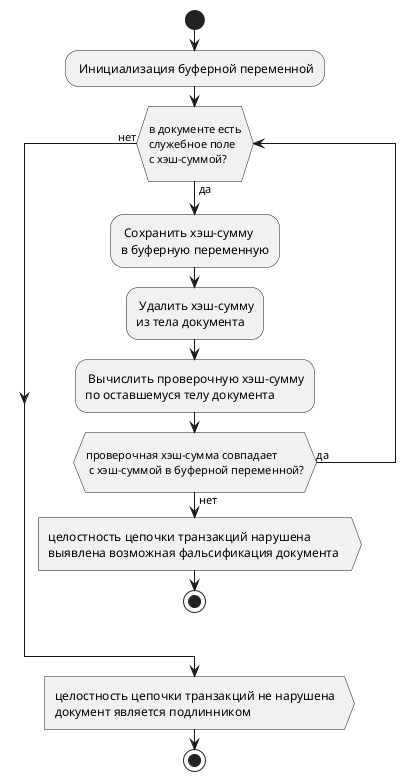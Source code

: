 @startuml
skinparam monochrome true

'title Верификация ПТД 

start

: Инициализация буферной переменной; 

while (\nв документе есть\nслужебное поле\nс хэш-суммой?\n) is (да)
    
: Сохранить хэш-сумму\nв буферную переменную;

: Удалить хэш-сумму\nиз тела документа;

: Вычислить проверочную хэш-сумму\nпо оставшемуся телу документа; 

if (\nпроверочная хэш-сумма совпадает\n с хэш-суммой в буферной переменной?\n ) then (да)

else (нет)

  :целостность цепочки транзакций нарушена\nвыявлена возможная фальсификация документа >
  stop

endif

'repeat while ( i < 0 )
endwhile (нет)

:целостность цепочки транзакций не нарушена\nдокумент является подлинником>



stop
@enduml
